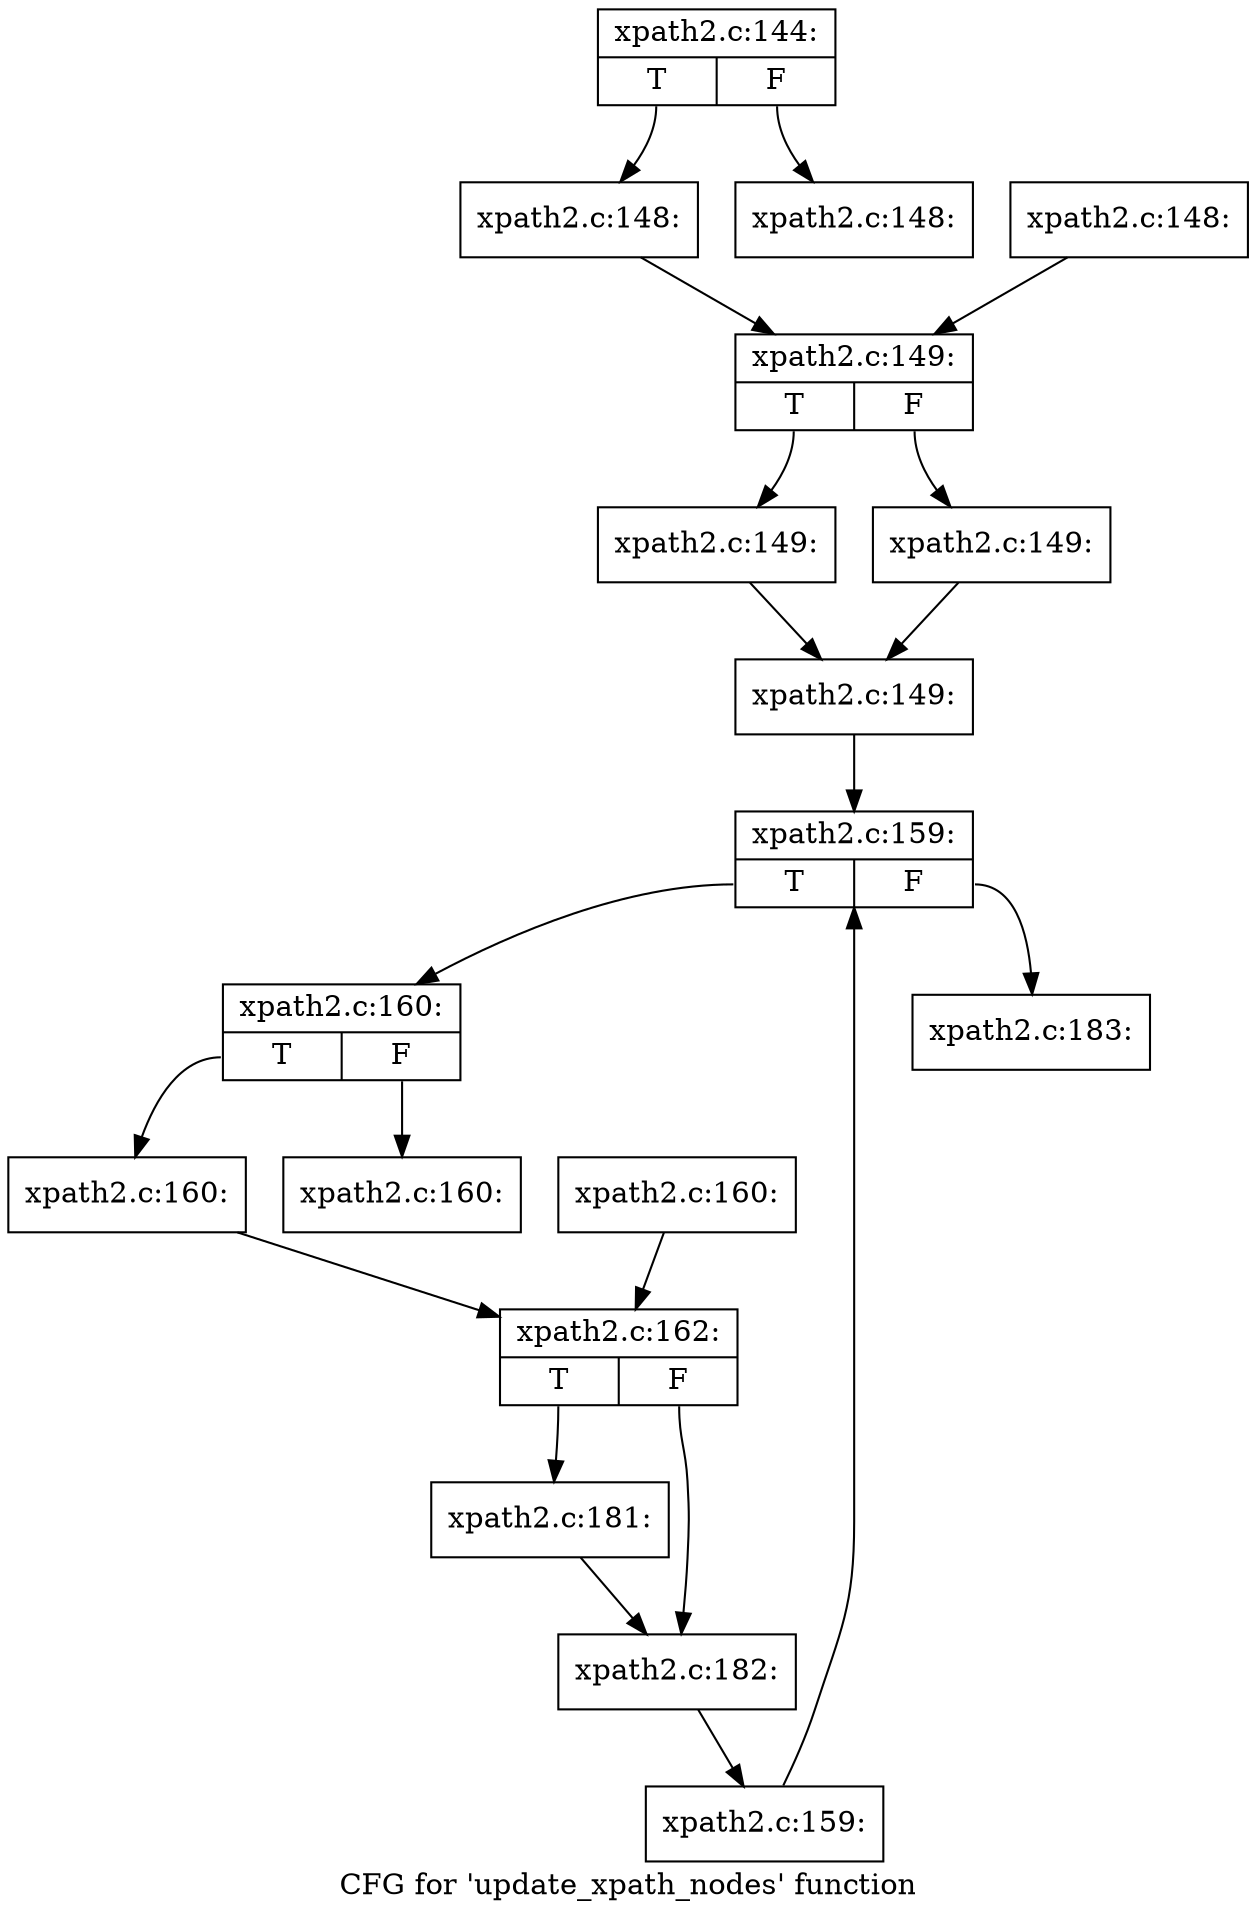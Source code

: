digraph "CFG for 'update_xpath_nodes' function" {
	label="CFG for 'update_xpath_nodes' function";

	Node0x4b29c80 [shape=record,label="{xpath2.c:144:|{<s0>T|<s1>F}}"];
	Node0x4b29c80:s0 -> Node0x4afeaf0;
	Node0x4b29c80:s1 -> Node0x4b2bb80;
	Node0x4afeaf0 [shape=record,label="{xpath2.c:148:}"];
	Node0x4afeaf0 -> Node0x4b2bbd0;
	Node0x4b2bb80 [shape=record,label="{xpath2.c:148:}"];
	Node0x4b2c1d0 [shape=record,label="{xpath2.c:148:}"];
	Node0x4b2c1d0 -> Node0x4b2bbd0;
	Node0x4b2bbd0 [shape=record,label="{xpath2.c:149:|{<s0>T|<s1>F}}"];
	Node0x4b2bbd0:s0 -> Node0x4b2c310;
	Node0x4b2bbd0:s1 -> Node0x4b2c360;
	Node0x4b2c310 [shape=record,label="{xpath2.c:149:}"];
	Node0x4b2c310 -> Node0x4b2c3b0;
	Node0x4b2c360 [shape=record,label="{xpath2.c:149:}"];
	Node0x4b2c360 -> Node0x4b2c3b0;
	Node0x4b2c3b0 [shape=record,label="{xpath2.c:149:}"];
	Node0x4b2c3b0 -> Node0x4b2ccc0;
	Node0x4b2ccc0 [shape=record,label="{xpath2.c:159:|{<s0>T|<s1>F}}"];
	Node0x4b2ccc0:s0 -> Node0x4b2cfa0;
	Node0x4b2ccc0:s1 -> Node0x4b2c9e0;
	Node0x4b2cfa0 [shape=record,label="{xpath2.c:160:|{<s0>T|<s1>F}}"];
	Node0x4b2cfa0:s0 -> Node0x4b2d270;
	Node0x4b2cfa0:s1 -> Node0x4b2d2c0;
	Node0x4b2d270 [shape=record,label="{xpath2.c:160:}"];
	Node0x4b2d270 -> Node0x4b2d310;
	Node0x4b2d2c0 [shape=record,label="{xpath2.c:160:}"];
	Node0x4b2da30 [shape=record,label="{xpath2.c:160:}"];
	Node0x4b2da30 -> Node0x4b2d310;
	Node0x4b2d310 [shape=record,label="{xpath2.c:162:|{<s0>T|<s1>F}}"];
	Node0x4b2d310:s0 -> Node0x4b2e3c0;
	Node0x4b2d310:s1 -> Node0x4b2e410;
	Node0x4b2e3c0 [shape=record,label="{xpath2.c:181:}"];
	Node0x4b2e3c0 -> Node0x4b2e410;
	Node0x4b2e410 [shape=record,label="{xpath2.c:182:}"];
	Node0x4b2e410 -> Node0x4b2cf10;
	Node0x4b2cf10 [shape=record,label="{xpath2.c:159:}"];
	Node0x4b2cf10 -> Node0x4b2ccc0;
	Node0x4b2c9e0 [shape=record,label="{xpath2.c:183:}"];
}
